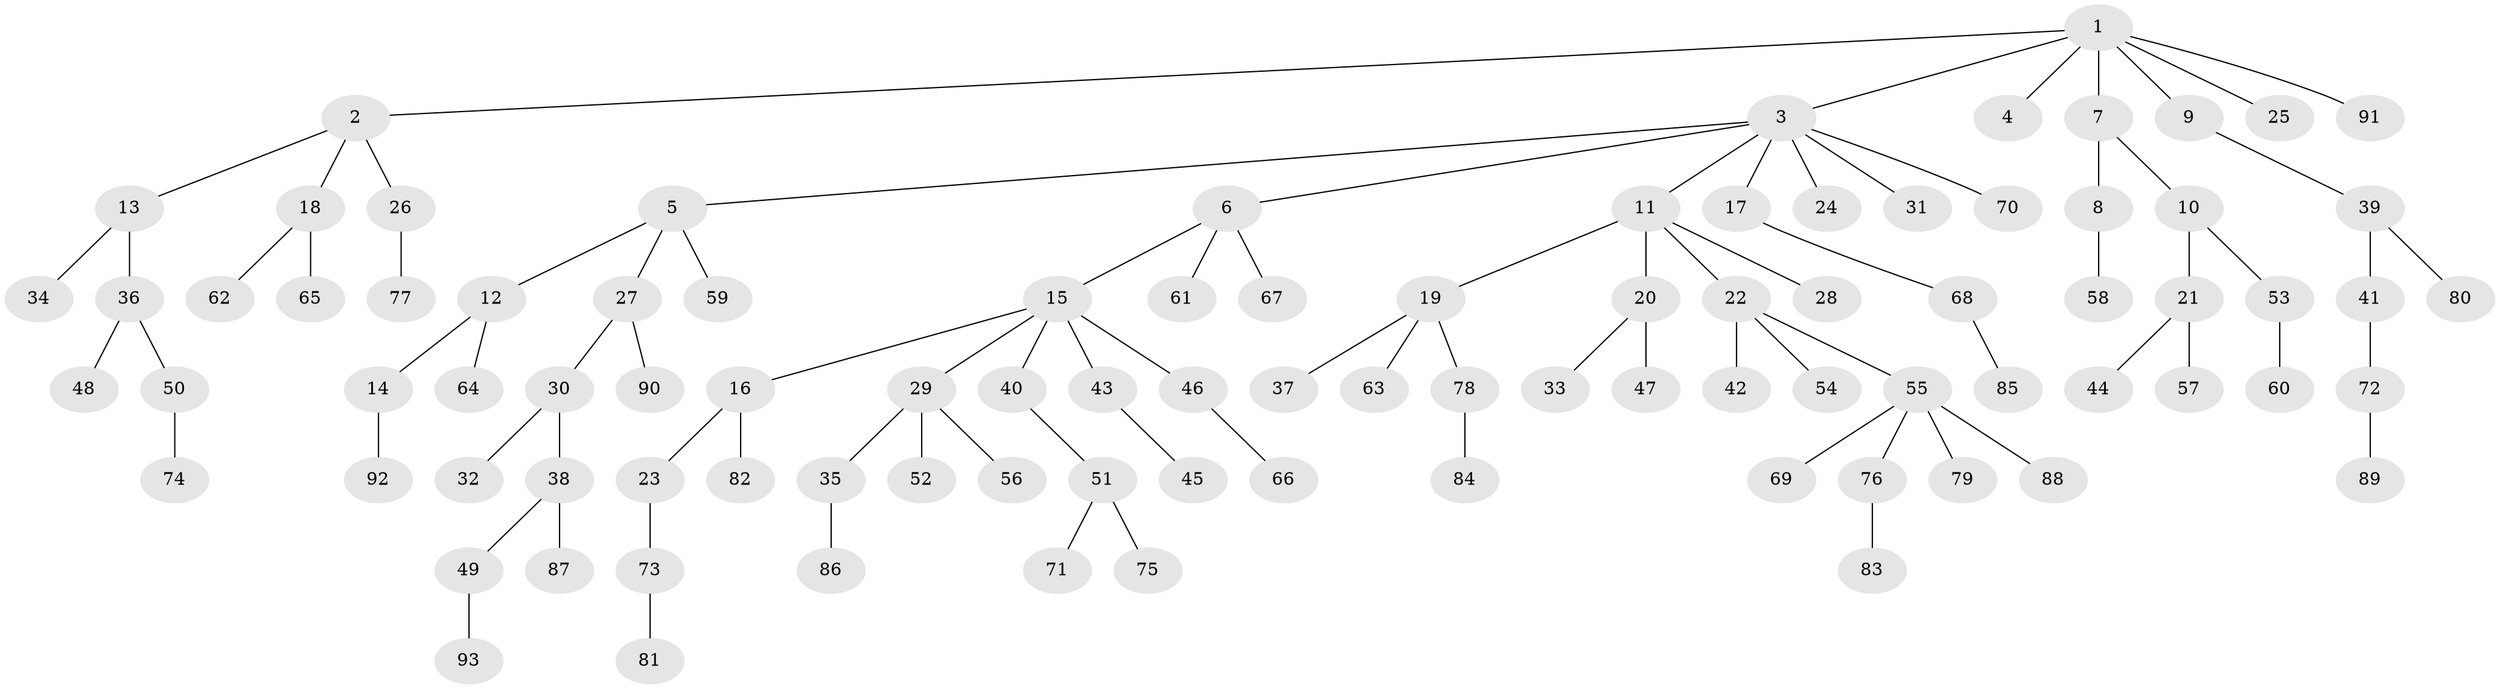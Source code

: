 // coarse degree distribution, {7: 0.06153846153846154, 5: 0.03076923076923077, 1: 0.6153846153846154, 3: 0.06153846153846154, 4: 0.015384615384615385, 2: 0.2, 8: 0.015384615384615385}
// Generated by graph-tools (version 1.1) at 2025/24/03/03/25 07:24:08]
// undirected, 93 vertices, 92 edges
graph export_dot {
graph [start="1"]
  node [color=gray90,style=filled];
  1;
  2;
  3;
  4;
  5;
  6;
  7;
  8;
  9;
  10;
  11;
  12;
  13;
  14;
  15;
  16;
  17;
  18;
  19;
  20;
  21;
  22;
  23;
  24;
  25;
  26;
  27;
  28;
  29;
  30;
  31;
  32;
  33;
  34;
  35;
  36;
  37;
  38;
  39;
  40;
  41;
  42;
  43;
  44;
  45;
  46;
  47;
  48;
  49;
  50;
  51;
  52;
  53;
  54;
  55;
  56;
  57;
  58;
  59;
  60;
  61;
  62;
  63;
  64;
  65;
  66;
  67;
  68;
  69;
  70;
  71;
  72;
  73;
  74;
  75;
  76;
  77;
  78;
  79;
  80;
  81;
  82;
  83;
  84;
  85;
  86;
  87;
  88;
  89;
  90;
  91;
  92;
  93;
  1 -- 2;
  1 -- 3;
  1 -- 4;
  1 -- 7;
  1 -- 9;
  1 -- 25;
  1 -- 91;
  2 -- 13;
  2 -- 18;
  2 -- 26;
  3 -- 5;
  3 -- 6;
  3 -- 11;
  3 -- 17;
  3 -- 24;
  3 -- 31;
  3 -- 70;
  5 -- 12;
  5 -- 27;
  5 -- 59;
  6 -- 15;
  6 -- 61;
  6 -- 67;
  7 -- 8;
  7 -- 10;
  8 -- 58;
  9 -- 39;
  10 -- 21;
  10 -- 53;
  11 -- 19;
  11 -- 20;
  11 -- 22;
  11 -- 28;
  12 -- 14;
  12 -- 64;
  13 -- 34;
  13 -- 36;
  14 -- 92;
  15 -- 16;
  15 -- 29;
  15 -- 40;
  15 -- 43;
  15 -- 46;
  16 -- 23;
  16 -- 82;
  17 -- 68;
  18 -- 62;
  18 -- 65;
  19 -- 37;
  19 -- 63;
  19 -- 78;
  20 -- 33;
  20 -- 47;
  21 -- 44;
  21 -- 57;
  22 -- 42;
  22 -- 54;
  22 -- 55;
  23 -- 73;
  26 -- 77;
  27 -- 30;
  27 -- 90;
  29 -- 35;
  29 -- 52;
  29 -- 56;
  30 -- 32;
  30 -- 38;
  35 -- 86;
  36 -- 48;
  36 -- 50;
  38 -- 49;
  38 -- 87;
  39 -- 41;
  39 -- 80;
  40 -- 51;
  41 -- 72;
  43 -- 45;
  46 -- 66;
  49 -- 93;
  50 -- 74;
  51 -- 71;
  51 -- 75;
  53 -- 60;
  55 -- 69;
  55 -- 76;
  55 -- 79;
  55 -- 88;
  68 -- 85;
  72 -- 89;
  73 -- 81;
  76 -- 83;
  78 -- 84;
}
